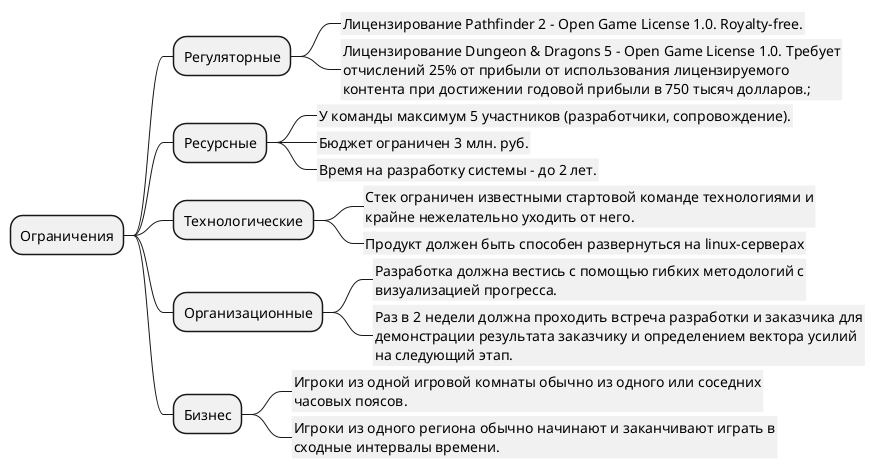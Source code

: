 @startmindmap
<style>
leafNode {
    MaximumWidth 500
    LineColor none
    RoundCorner 0
    Padding 2
    Margin 2
}
</style>
* Ограничения

** Регуляторные
*** Лицензирование Pathfinder 2 - Open Game License 1.0. Royalty-free.
*** Лицензирование Dungeon & Dragons 5 - Open Game License 1.0. Требует отчислений 25% от прибыли от использования лицензируемого контента при достижении годовой прибыли в 750 тысяч долларов.;

** Ресурсные
*** У команды максимум 5 участников (разработчики, сопровождение).
*** Бюджет ограничен 3 млн. руб.
*** Время на разработку системы - до 2 лет.

** Технологические
*** Стек ограничен известными стартовой команде технологиями и крайне нежелательно уходить от него.
*** Продукт должен быть способен развернуться на linux-серверах

** Организационные
*** Разработка должна вестись с помощью гибких методологий с визуализацией прогресса.
*** Раз в 2 недели должна проходить встреча разработки и заказчика для демонстрации результата заказчику и определением вектора усилий на следующий этап.

** Бизнес
*** Игроки из одной игровой комнаты обычно из одного или соседних часовых поясов.
*** Игроки из одного региона обычно начинают и заканчивают играть в сходные интервалы времени.
@enduml
